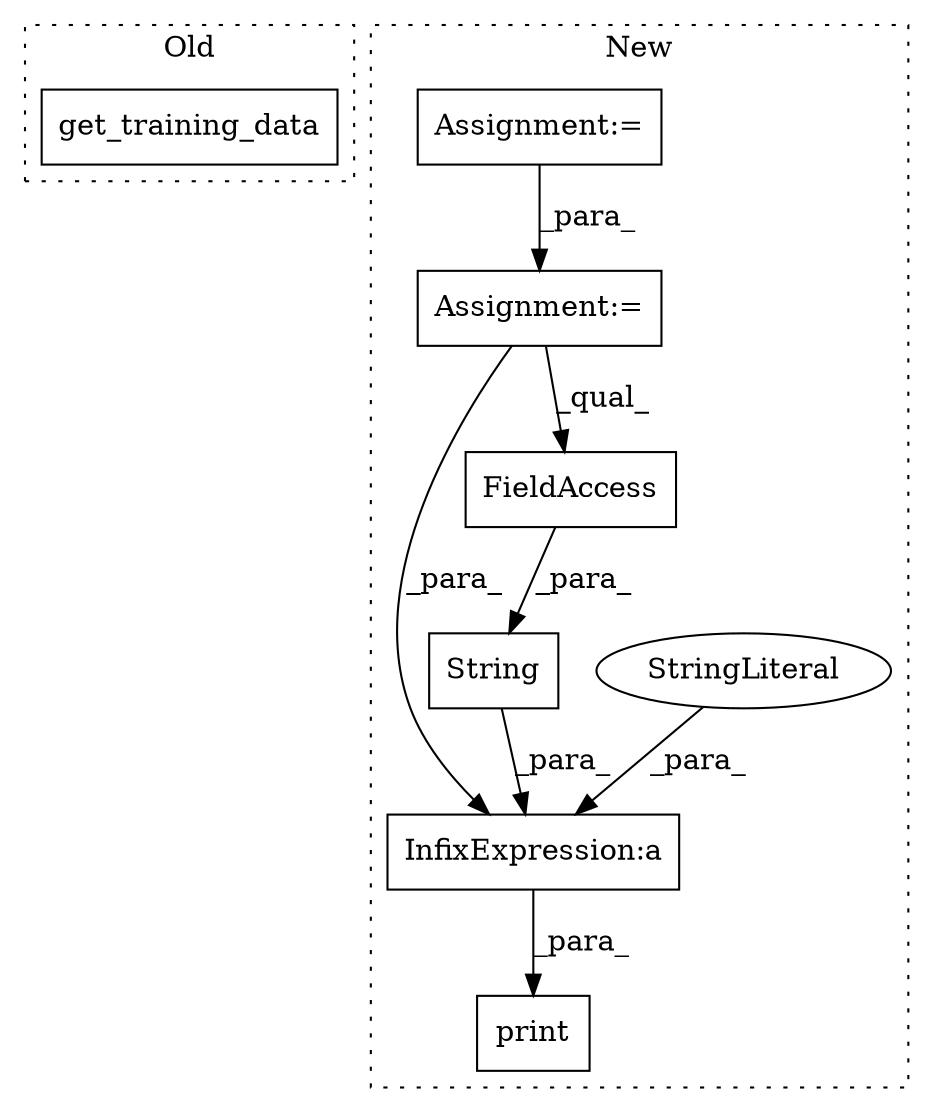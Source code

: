 digraph G {
subgraph cluster0 {
1 [label="get_training_data" a="32" s="1003" l="19" shape="box"];
label = "Old";
style="dotted";
}
subgraph cluster1 {
2 [label="String" a="32" s="1252,1271" l="7,1" shape="box"];
3 [label="InfixExpression:a" a="27" s="1249" l="3" shape="box"];
4 [label="StringLiteral" a="45" s="1224" l="25" shape="ellipse"];
5 [label="print" a="32" s="1218,1272" l="6,1" shape="box"];
6 [label="FieldAccess" a="22" s="1259" l="12" shape="box"];
7 [label="Assignment:=" a="7" s="1099" l="1" shape="box"];
8 [label="Assignment:=" a="7" s="1152" l="1" shape="box"];
label = "New";
style="dotted";
}
2 -> 3 [label="_para_"];
3 -> 5 [label="_para_"];
4 -> 3 [label="_para_"];
6 -> 2 [label="_para_"];
7 -> 8 [label="_para_"];
8 -> 3 [label="_para_"];
8 -> 6 [label="_qual_"];
}
